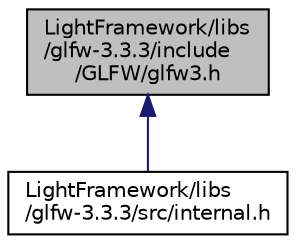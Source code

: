 digraph "LightFramework/libs/glfw-3.3.3/include/GLFW/glfw3.h"
{
 // LATEX_PDF_SIZE
  edge [fontname="Helvetica",fontsize="10",labelfontname="Helvetica",labelfontsize="10"];
  node [fontname="Helvetica",fontsize="10",shape=record];
  Node1 [label="LightFramework/libs\l/glfw-3.3.3/include\l/GLFW/glfw3.h",height=0.2,width=0.4,color="black", fillcolor="grey75", style="filled", fontcolor="black",tooltip="The header of the GLFW 3 API."];
  Node1 -> Node2 [dir="back",color="midnightblue",fontsize="10",style="solid",fontname="Helvetica"];
  Node2 [label="LightFramework/libs\l/glfw-3.3.3/src/internal.h",height=0.2,width=0.4,color="black", fillcolor="white", style="filled",URL="$internal_8h_source.html",tooltip=" "];
}
